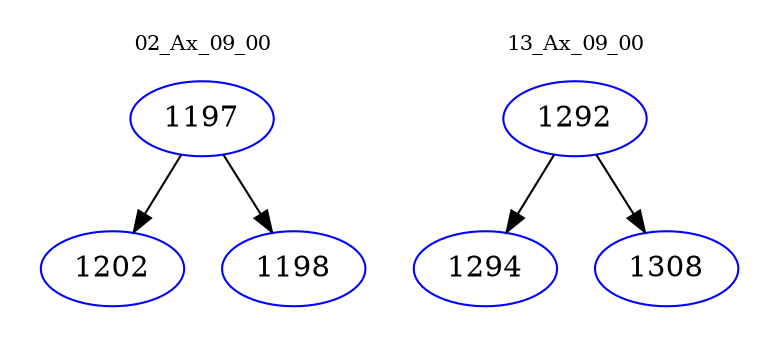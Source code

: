 digraph{
subgraph cluster_0 {
color = white
label = "02_Ax_09_00";
fontsize=10;
T0_1197 [label="1197", color="blue"]
T0_1197 -> T0_1202 [color="black"]
T0_1202 [label="1202", color="blue"]
T0_1197 -> T0_1198 [color="black"]
T0_1198 [label="1198", color="blue"]
}
subgraph cluster_1 {
color = white
label = "13_Ax_09_00";
fontsize=10;
T1_1292 [label="1292", color="blue"]
T1_1292 -> T1_1294 [color="black"]
T1_1294 [label="1294", color="blue"]
T1_1292 -> T1_1308 [color="black"]
T1_1308 [label="1308", color="blue"]
}
}
